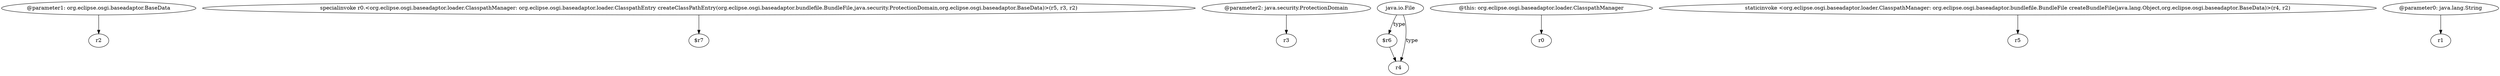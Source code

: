 digraph g {
0[label="@parameter1: org.eclipse.osgi.baseadaptor.BaseData"]
1[label="r2"]
0->1[label=""]
2[label="specialinvoke r0.<org.eclipse.osgi.baseadaptor.loader.ClasspathManager: org.eclipse.osgi.baseadaptor.loader.ClasspathEntry createClassPathEntry(org.eclipse.osgi.baseadaptor.bundlefile.BundleFile,java.security.ProtectionDomain,org.eclipse.osgi.baseadaptor.BaseData)>(r5, r3, r2)"]
3[label="$r7"]
2->3[label=""]
4[label="@parameter2: java.security.ProtectionDomain"]
5[label="r3"]
4->5[label=""]
6[label="$r6"]
7[label="r4"]
6->7[label=""]
8[label="java.io.File"]
8->7[label="type"]
8->6[label="type"]
9[label="@this: org.eclipse.osgi.baseadaptor.loader.ClasspathManager"]
10[label="r0"]
9->10[label=""]
11[label="staticinvoke <org.eclipse.osgi.baseadaptor.loader.ClasspathManager: org.eclipse.osgi.baseadaptor.bundlefile.BundleFile createBundleFile(java.lang.Object,org.eclipse.osgi.baseadaptor.BaseData)>(r4, r2)"]
12[label="r5"]
11->12[label=""]
13[label="@parameter0: java.lang.String"]
14[label="r1"]
13->14[label=""]
}